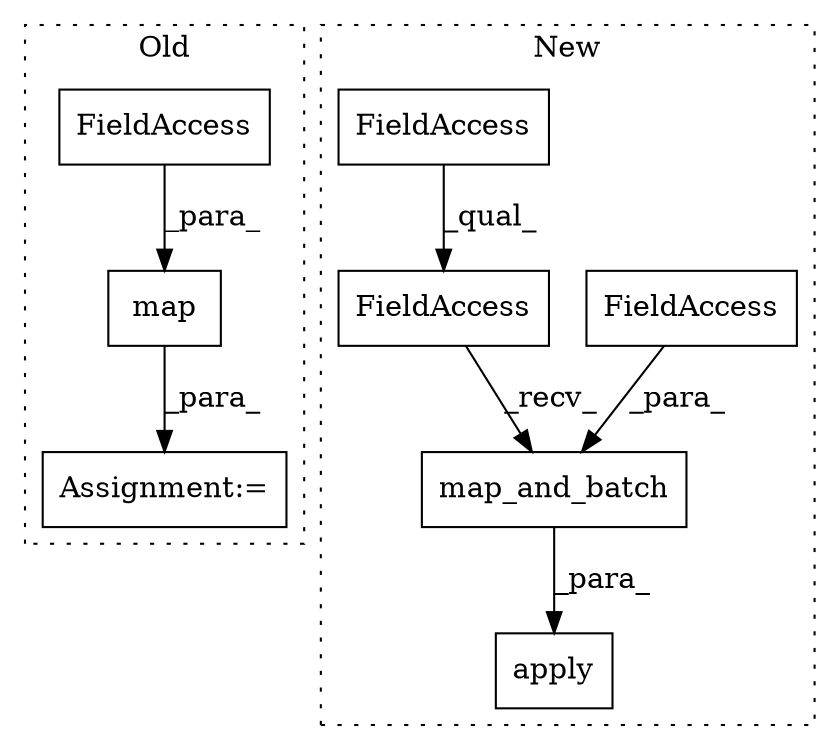 digraph G {
subgraph cluster0 {
1 [label="map" a="32" s="5853,5880" l="4,1" shape="box"];
3 [label="Assignment:=" a="7" s="5844" l="1" shape="box"];
6 [label="FieldAccess" a="22" s="5857" l="23" shape="box"];
label = "Old";
style="dotted";
}
subgraph cluster1 {
2 [label="map_and_batch" a="32" s="4817,4858" l="14,1" shape="box"];
4 [label="apply" a="32" s="4782,4859" l="6,1" shape="box"];
5 [label="FieldAccess" a="22" s="4831" l="16" shape="box"];
7 [label="FieldAccess" a="22" s="4788" l="28" shape="box"];
8 [label="FieldAccess" a="22" s="4788" l="15" shape="box"];
label = "New";
style="dotted";
}
1 -> 3 [label="_para_"];
2 -> 4 [label="_para_"];
5 -> 2 [label="_para_"];
6 -> 1 [label="_para_"];
7 -> 2 [label="_recv_"];
8 -> 7 [label="_qual_"];
}